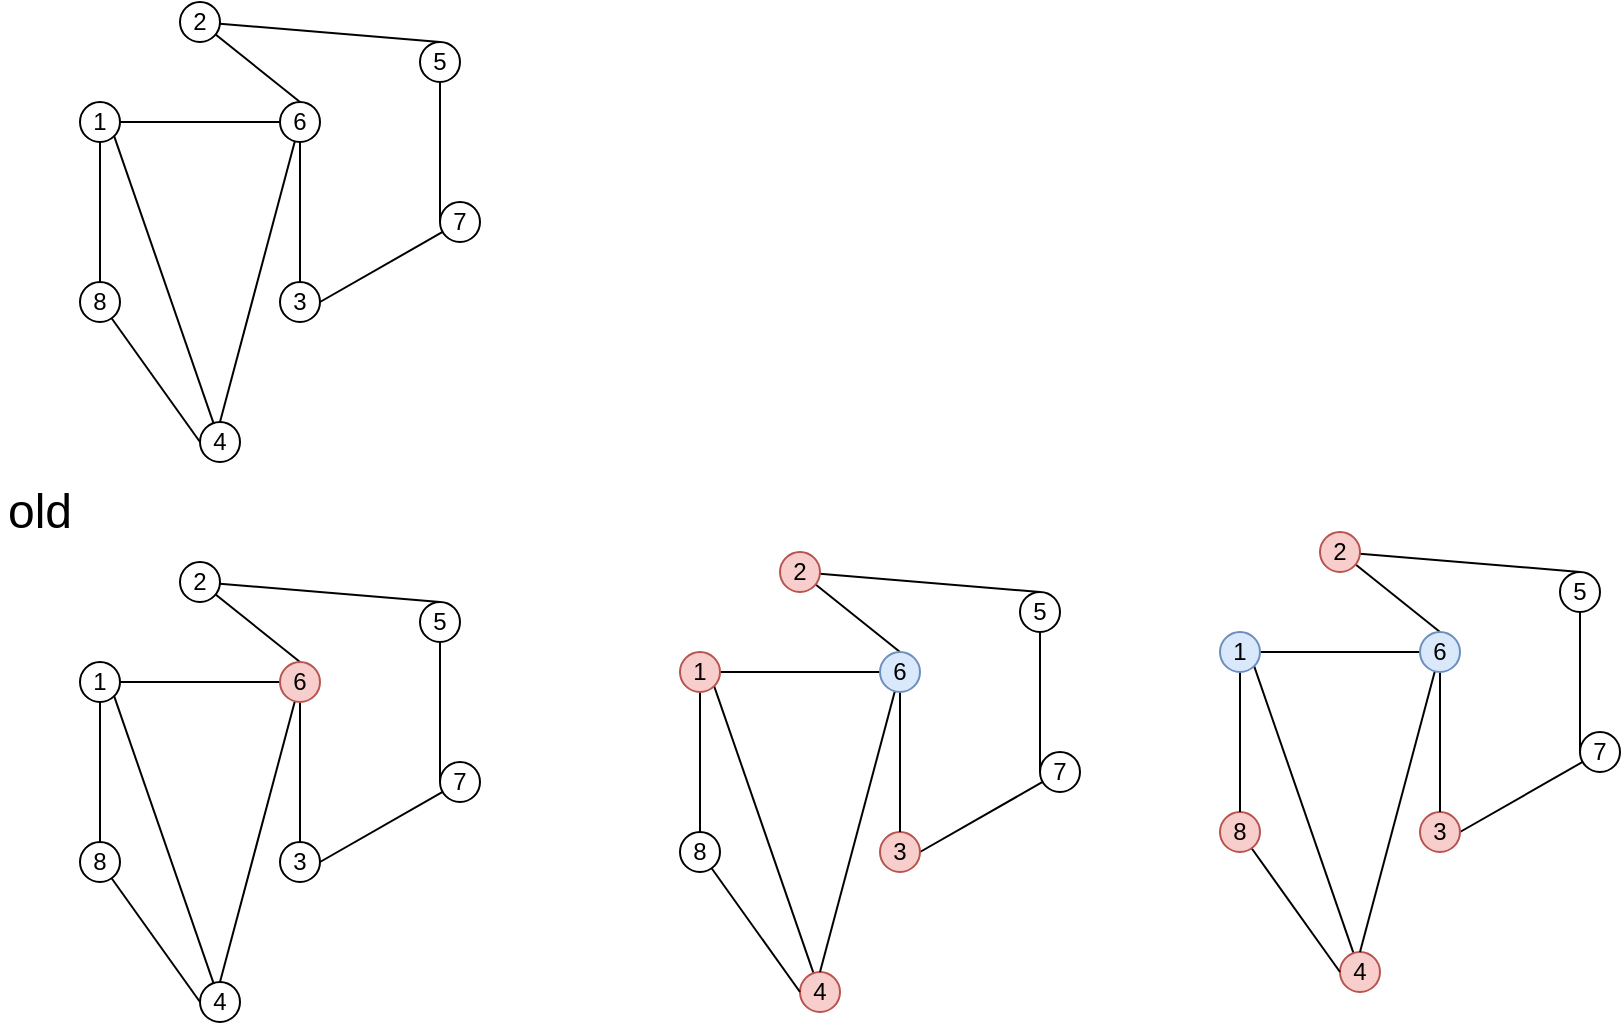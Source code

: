 <mxfile version="10.9.6" type="github"><diagram id="M6rszMiAH-zzzYYt7sG1" name="第 1 页"><mxGraphModel dx="1180" dy="715" grid="1" gridSize="10" guides="1" tooltips="1" connect="1" arrows="1" fold="1" page="1" pageScale="1" pageWidth="827" pageHeight="1169" math="0" shadow="0"><root><mxCell id="0"/><mxCell id="1" parent="0"/><mxCell id="BoHp_QuzeGT2TgdEupGR-20" style="edgeStyle=none;rounded=0;orthogonalLoop=1;jettySize=auto;html=1;entryX=1;entryY=1;entryDx=0;entryDy=0;endArrow=none;endFill=0;" parent="1" source="BoHp_QuzeGT2TgdEupGR-1" target="BoHp_QuzeGT2TgdEupGR-7" edge="1"><mxGeometry relative="1" as="geometry"/></mxCell><mxCell id="BoHp_QuzeGT2TgdEupGR-1" value="4" style="ellipse;whiteSpace=wrap;html=1;" parent="1" vertex="1"><mxGeometry x="140" y="230" width="20" height="20" as="geometry"/></mxCell><mxCell id="BoHp_QuzeGT2TgdEupGR-17" style="edgeStyle=none;rounded=0;orthogonalLoop=1;jettySize=auto;html=1;entryX=0;entryY=0.5;entryDx=0;entryDy=0;endArrow=none;endFill=0;" parent="1" source="BoHp_QuzeGT2TgdEupGR-2" target="BoHp_QuzeGT2TgdEupGR-4" edge="1"><mxGeometry relative="1" as="geometry"/></mxCell><mxCell id="BoHp_QuzeGT2TgdEupGR-2" value="5" style="ellipse;whiteSpace=wrap;html=1;" parent="1" vertex="1"><mxGeometry x="250" y="40" width="20" height="20" as="geometry"/></mxCell><mxCell id="BoHp_QuzeGT2TgdEupGR-16" style="edgeStyle=none;rounded=0;orthogonalLoop=1;jettySize=auto;html=1;entryX=0.5;entryY=0;entryDx=0;entryDy=0;endArrow=none;endFill=0;" parent="1" source="BoHp_QuzeGT2TgdEupGR-3" target="BoHp_QuzeGT2TgdEupGR-2" edge="1"><mxGeometry relative="1" as="geometry"/></mxCell><mxCell id="BoHp_QuzeGT2TgdEupGR-18" style="edgeStyle=none;rounded=0;orthogonalLoop=1;jettySize=auto;html=1;entryX=0.5;entryY=0;entryDx=0;entryDy=0;endArrow=none;endFill=0;" parent="1" source="BoHp_QuzeGT2TgdEupGR-3" target="BoHp_QuzeGT2TgdEupGR-8" edge="1"><mxGeometry relative="1" as="geometry"/></mxCell><mxCell id="BoHp_QuzeGT2TgdEupGR-3" value="2" style="ellipse;whiteSpace=wrap;html=1;" parent="1" vertex="1"><mxGeometry x="130" y="20" width="20" height="20" as="geometry"/></mxCell><mxCell id="BoHp_QuzeGT2TgdEupGR-22" style="edgeStyle=none;rounded=0;orthogonalLoop=1;jettySize=auto;html=1;entryX=1;entryY=0.5;entryDx=0;entryDy=0;endArrow=none;endFill=0;" parent="1" source="BoHp_QuzeGT2TgdEupGR-4" target="BoHp_QuzeGT2TgdEupGR-6" edge="1"><mxGeometry relative="1" as="geometry"/></mxCell><mxCell id="BoHp_QuzeGT2TgdEupGR-4" value="7" style="ellipse;whiteSpace=wrap;html=1;" parent="1" vertex="1"><mxGeometry x="260" y="120" width="20" height="20" as="geometry"/></mxCell><mxCell id="BoHp_QuzeGT2TgdEupGR-21" style="edgeStyle=none;rounded=0;orthogonalLoop=1;jettySize=auto;html=1;entryX=0;entryY=0.5;entryDx=0;entryDy=0;endArrow=none;endFill=0;" parent="1" source="BoHp_QuzeGT2TgdEupGR-5" target="BoHp_QuzeGT2TgdEupGR-1" edge="1"><mxGeometry relative="1" as="geometry"/></mxCell><mxCell id="BoHp_QuzeGT2TgdEupGR-5" value="8" style="ellipse;whiteSpace=wrap;html=1;" parent="1" vertex="1"><mxGeometry x="80" y="160" width="20" height="20" as="geometry"/></mxCell><mxCell id="BoHp_QuzeGT2TgdEupGR-6" value="3" style="ellipse;whiteSpace=wrap;html=1;" parent="1" vertex="1"><mxGeometry x="180" y="160" width="20" height="20" as="geometry"/></mxCell><mxCell id="BoHp_QuzeGT2TgdEupGR-14" style="edgeStyle=orthogonalEdgeStyle;rounded=0;orthogonalLoop=1;jettySize=auto;html=1;entryX=0.5;entryY=0;entryDx=0;entryDy=0;endArrow=none;endFill=0;" parent="1" source="BoHp_QuzeGT2TgdEupGR-7" target="BoHp_QuzeGT2TgdEupGR-5" edge="1"><mxGeometry relative="1" as="geometry"/></mxCell><mxCell id="BoHp_QuzeGT2TgdEupGR-15" style="edgeStyle=none;rounded=0;orthogonalLoop=1;jettySize=auto;html=1;entryX=0;entryY=0.5;entryDx=0;entryDy=0;endArrow=none;endFill=0;" parent="1" source="BoHp_QuzeGT2TgdEupGR-7" target="BoHp_QuzeGT2TgdEupGR-8" edge="1"><mxGeometry relative="1" as="geometry"/></mxCell><mxCell id="BoHp_QuzeGT2TgdEupGR-7" value="1" style="ellipse;whiteSpace=wrap;html=1;" parent="1" vertex="1"><mxGeometry x="80" y="70" width="20" height="20" as="geometry"/></mxCell><mxCell id="BoHp_QuzeGT2TgdEupGR-19" style="edgeStyle=none;rounded=0;orthogonalLoop=1;jettySize=auto;html=1;entryX=0.5;entryY=0;entryDx=0;entryDy=0;endArrow=none;endFill=0;" parent="1" source="BoHp_QuzeGT2TgdEupGR-8" target="BoHp_QuzeGT2TgdEupGR-6" edge="1"><mxGeometry relative="1" as="geometry"/></mxCell><mxCell id="BoHp_QuzeGT2TgdEupGR-23" style="edgeStyle=none;rounded=0;orthogonalLoop=1;jettySize=auto;html=1;entryX=0.5;entryY=0;entryDx=0;entryDy=0;endArrow=none;endFill=0;" parent="1" source="BoHp_QuzeGT2TgdEupGR-8" target="BoHp_QuzeGT2TgdEupGR-1" edge="1"><mxGeometry relative="1" as="geometry"/></mxCell><mxCell id="BoHp_QuzeGT2TgdEupGR-8" value="6" style="ellipse;whiteSpace=wrap;html=1;" parent="1" vertex="1"><mxGeometry x="180" y="70" width="20" height="20" as="geometry"/></mxCell><mxCell id="FFjB3CCatayLa6KqFZki-2" style="edgeStyle=none;rounded=0;orthogonalLoop=1;jettySize=auto;html=1;entryX=1;entryY=1;entryDx=0;entryDy=0;endArrow=none;endFill=0;" edge="1" parent="1" source="FFjB3CCatayLa6KqFZki-3" target="FFjB3CCatayLa6KqFZki-16"><mxGeometry relative="1" as="geometry"/></mxCell><mxCell id="FFjB3CCatayLa6KqFZki-3" value="4" style="ellipse;whiteSpace=wrap;html=1;" vertex="1" parent="1"><mxGeometry x="140" y="510" width="20" height="20" as="geometry"/></mxCell><mxCell id="FFjB3CCatayLa6KqFZki-4" style="edgeStyle=none;rounded=0;orthogonalLoop=1;jettySize=auto;html=1;entryX=0;entryY=0.5;entryDx=0;entryDy=0;endArrow=none;endFill=0;" edge="1" parent="1" source="FFjB3CCatayLa6KqFZki-5" target="FFjB3CCatayLa6KqFZki-10"><mxGeometry relative="1" as="geometry"/></mxCell><mxCell id="FFjB3CCatayLa6KqFZki-5" value="5" style="ellipse;whiteSpace=wrap;html=1;" vertex="1" parent="1"><mxGeometry x="250" y="320" width="20" height="20" as="geometry"/></mxCell><mxCell id="FFjB3CCatayLa6KqFZki-6" style="edgeStyle=none;rounded=0;orthogonalLoop=1;jettySize=auto;html=1;entryX=0.5;entryY=0;entryDx=0;entryDy=0;endArrow=none;endFill=0;" edge="1" parent="1" source="FFjB3CCatayLa6KqFZki-8" target="FFjB3CCatayLa6KqFZki-5"><mxGeometry relative="1" as="geometry"/></mxCell><mxCell id="FFjB3CCatayLa6KqFZki-7" style="edgeStyle=none;rounded=0;orthogonalLoop=1;jettySize=auto;html=1;entryX=0.5;entryY=0;entryDx=0;entryDy=0;endArrow=none;endFill=0;" edge="1" parent="1" source="FFjB3CCatayLa6KqFZki-8" target="FFjB3CCatayLa6KqFZki-19"><mxGeometry relative="1" as="geometry"/></mxCell><mxCell id="FFjB3CCatayLa6KqFZki-8" value="2" style="ellipse;whiteSpace=wrap;html=1;" vertex="1" parent="1"><mxGeometry x="130" y="300" width="20" height="20" as="geometry"/></mxCell><mxCell id="FFjB3CCatayLa6KqFZki-9" style="edgeStyle=none;rounded=0;orthogonalLoop=1;jettySize=auto;html=1;entryX=1;entryY=0.5;entryDx=0;entryDy=0;endArrow=none;endFill=0;" edge="1" parent="1" source="FFjB3CCatayLa6KqFZki-10" target="FFjB3CCatayLa6KqFZki-13"><mxGeometry relative="1" as="geometry"/></mxCell><mxCell id="FFjB3CCatayLa6KqFZki-10" value="7" style="ellipse;whiteSpace=wrap;html=1;" vertex="1" parent="1"><mxGeometry x="260" y="400" width="20" height="20" as="geometry"/></mxCell><mxCell id="FFjB3CCatayLa6KqFZki-11" style="edgeStyle=none;rounded=0;orthogonalLoop=1;jettySize=auto;html=1;entryX=0;entryY=0.5;entryDx=0;entryDy=0;endArrow=none;endFill=0;" edge="1" parent="1" source="FFjB3CCatayLa6KqFZki-12" target="FFjB3CCatayLa6KqFZki-3"><mxGeometry relative="1" as="geometry"/></mxCell><mxCell id="FFjB3CCatayLa6KqFZki-12" value="8" style="ellipse;whiteSpace=wrap;html=1;" vertex="1" parent="1"><mxGeometry x="80" y="440" width="20" height="20" as="geometry"/></mxCell><mxCell id="FFjB3CCatayLa6KqFZki-13" value="3" style="ellipse;whiteSpace=wrap;html=1;" vertex="1" parent="1"><mxGeometry x="180" y="440" width="20" height="20" as="geometry"/></mxCell><mxCell id="FFjB3CCatayLa6KqFZki-14" style="edgeStyle=orthogonalEdgeStyle;rounded=0;orthogonalLoop=1;jettySize=auto;html=1;entryX=0.5;entryY=0;entryDx=0;entryDy=0;endArrow=none;endFill=0;" edge="1" parent="1" source="FFjB3CCatayLa6KqFZki-16" target="FFjB3CCatayLa6KqFZki-12"><mxGeometry relative="1" as="geometry"/></mxCell><mxCell id="FFjB3CCatayLa6KqFZki-15" style="edgeStyle=none;rounded=0;orthogonalLoop=1;jettySize=auto;html=1;entryX=0;entryY=0.5;entryDx=0;entryDy=0;endArrow=none;endFill=0;" edge="1" parent="1" source="FFjB3CCatayLa6KqFZki-16" target="FFjB3CCatayLa6KqFZki-19"><mxGeometry relative="1" as="geometry"/></mxCell><mxCell id="FFjB3CCatayLa6KqFZki-16" value="1" style="ellipse;whiteSpace=wrap;html=1;" vertex="1" parent="1"><mxGeometry x="80" y="350" width="20" height="20" as="geometry"/></mxCell><mxCell id="FFjB3CCatayLa6KqFZki-17" style="edgeStyle=none;rounded=0;orthogonalLoop=1;jettySize=auto;html=1;entryX=0.5;entryY=0;entryDx=0;entryDy=0;endArrow=none;endFill=0;" edge="1" parent="1" source="FFjB3CCatayLa6KqFZki-19" target="FFjB3CCatayLa6KqFZki-13"><mxGeometry relative="1" as="geometry"/></mxCell><mxCell id="FFjB3CCatayLa6KqFZki-18" style="edgeStyle=none;rounded=0;orthogonalLoop=1;jettySize=auto;html=1;entryX=0.5;entryY=0;entryDx=0;entryDy=0;endArrow=none;endFill=0;" edge="1" parent="1" source="FFjB3CCatayLa6KqFZki-19" target="FFjB3CCatayLa6KqFZki-3"><mxGeometry relative="1" as="geometry"/></mxCell><mxCell id="FFjB3CCatayLa6KqFZki-19" value="6" style="ellipse;whiteSpace=wrap;html=1;fillColor=#f8cecc;strokeColor=#b85450;" vertex="1" parent="1"><mxGeometry x="180" y="350" width="20" height="20" as="geometry"/></mxCell><mxCell id="FFjB3CCatayLa6KqFZki-38" style="edgeStyle=none;rounded=0;orthogonalLoop=1;jettySize=auto;html=1;entryX=1;entryY=1;entryDx=0;entryDy=0;endArrow=none;endFill=0;" edge="1" parent="1" source="FFjB3CCatayLa6KqFZki-39" target="FFjB3CCatayLa6KqFZki-52"><mxGeometry relative="1" as="geometry"/></mxCell><mxCell id="FFjB3CCatayLa6KqFZki-39" value="4" style="ellipse;whiteSpace=wrap;html=1;fillColor=#f8cecc;strokeColor=#b85450;" vertex="1" parent="1"><mxGeometry x="440" y="505" width="20" height="20" as="geometry"/></mxCell><mxCell id="FFjB3CCatayLa6KqFZki-40" style="edgeStyle=none;rounded=0;orthogonalLoop=1;jettySize=auto;html=1;entryX=0;entryY=0.5;entryDx=0;entryDy=0;endArrow=none;endFill=0;" edge="1" parent="1" source="FFjB3CCatayLa6KqFZki-41" target="FFjB3CCatayLa6KqFZki-46"><mxGeometry relative="1" as="geometry"/></mxCell><mxCell id="FFjB3CCatayLa6KqFZki-41" value="5" style="ellipse;whiteSpace=wrap;html=1;" vertex="1" parent="1"><mxGeometry x="550" y="315" width="20" height="20" as="geometry"/></mxCell><mxCell id="FFjB3CCatayLa6KqFZki-42" style="edgeStyle=none;rounded=0;orthogonalLoop=1;jettySize=auto;html=1;entryX=0.5;entryY=0;entryDx=0;entryDy=0;endArrow=none;endFill=0;" edge="1" parent="1" source="FFjB3CCatayLa6KqFZki-44" target="FFjB3CCatayLa6KqFZki-41"><mxGeometry relative="1" as="geometry"/></mxCell><mxCell id="FFjB3CCatayLa6KqFZki-43" style="edgeStyle=none;rounded=0;orthogonalLoop=1;jettySize=auto;html=1;entryX=0.5;entryY=0;entryDx=0;entryDy=0;endArrow=none;endFill=0;" edge="1" parent="1" source="FFjB3CCatayLa6KqFZki-44" target="FFjB3CCatayLa6KqFZki-55"><mxGeometry relative="1" as="geometry"/></mxCell><mxCell id="FFjB3CCatayLa6KqFZki-44" value="2" style="ellipse;whiteSpace=wrap;html=1;fillColor=#f8cecc;strokeColor=#b85450;" vertex="1" parent="1"><mxGeometry x="430" y="295" width="20" height="20" as="geometry"/></mxCell><mxCell id="FFjB3CCatayLa6KqFZki-45" style="edgeStyle=none;rounded=0;orthogonalLoop=1;jettySize=auto;html=1;entryX=1;entryY=0.5;entryDx=0;entryDy=0;endArrow=none;endFill=0;" edge="1" parent="1" source="FFjB3CCatayLa6KqFZki-46" target="FFjB3CCatayLa6KqFZki-49"><mxGeometry relative="1" as="geometry"/></mxCell><mxCell id="FFjB3CCatayLa6KqFZki-46" value="7" style="ellipse;whiteSpace=wrap;html=1;" vertex="1" parent="1"><mxGeometry x="560" y="395" width="20" height="20" as="geometry"/></mxCell><mxCell id="FFjB3CCatayLa6KqFZki-47" style="edgeStyle=none;rounded=0;orthogonalLoop=1;jettySize=auto;html=1;entryX=0;entryY=0.5;entryDx=0;entryDy=0;endArrow=none;endFill=0;" edge="1" parent="1" source="FFjB3CCatayLa6KqFZki-48" target="FFjB3CCatayLa6KqFZki-39"><mxGeometry relative="1" as="geometry"/></mxCell><mxCell id="FFjB3CCatayLa6KqFZki-48" value="8" style="ellipse;whiteSpace=wrap;html=1;" vertex="1" parent="1"><mxGeometry x="380" y="435" width="20" height="20" as="geometry"/></mxCell><mxCell id="FFjB3CCatayLa6KqFZki-49" value="3" style="ellipse;whiteSpace=wrap;html=1;fillColor=#f8cecc;strokeColor=#b85450;" vertex="1" parent="1"><mxGeometry x="480" y="435" width="20" height="20" as="geometry"/></mxCell><mxCell id="FFjB3CCatayLa6KqFZki-50" style="edgeStyle=orthogonalEdgeStyle;rounded=0;orthogonalLoop=1;jettySize=auto;html=1;entryX=0.5;entryY=0;entryDx=0;entryDy=0;endArrow=none;endFill=0;" edge="1" parent="1" source="FFjB3CCatayLa6KqFZki-52" target="FFjB3CCatayLa6KqFZki-48"><mxGeometry relative="1" as="geometry"/></mxCell><mxCell id="FFjB3CCatayLa6KqFZki-51" style="edgeStyle=none;rounded=0;orthogonalLoop=1;jettySize=auto;html=1;entryX=0;entryY=0.5;entryDx=0;entryDy=0;endArrow=none;endFill=0;" edge="1" parent="1" source="FFjB3CCatayLa6KqFZki-52" target="FFjB3CCatayLa6KqFZki-55"><mxGeometry relative="1" as="geometry"/></mxCell><mxCell id="FFjB3CCatayLa6KqFZki-52" value="1" style="ellipse;whiteSpace=wrap;html=1;fillColor=#f8cecc;strokeColor=#b85450;" vertex="1" parent="1"><mxGeometry x="380" y="345" width="20" height="20" as="geometry"/></mxCell><mxCell id="FFjB3CCatayLa6KqFZki-53" style="edgeStyle=none;rounded=0;orthogonalLoop=1;jettySize=auto;html=1;entryX=0.5;entryY=0;entryDx=0;entryDy=0;endArrow=none;endFill=0;" edge="1" parent="1" source="FFjB3CCatayLa6KqFZki-55" target="FFjB3CCatayLa6KqFZki-49"><mxGeometry relative="1" as="geometry"/></mxCell><mxCell id="FFjB3CCatayLa6KqFZki-54" style="edgeStyle=none;rounded=0;orthogonalLoop=1;jettySize=auto;html=1;entryX=0.5;entryY=0;entryDx=0;entryDy=0;endArrow=none;endFill=0;" edge="1" parent="1" source="FFjB3CCatayLa6KqFZki-55" target="FFjB3CCatayLa6KqFZki-39"><mxGeometry relative="1" as="geometry"/></mxCell><mxCell id="FFjB3CCatayLa6KqFZki-55" value="6" style="ellipse;whiteSpace=wrap;html=1;fillColor=#dae8fc;strokeColor=#6c8ebf;" vertex="1" parent="1"><mxGeometry x="480" y="345" width="20" height="20" as="geometry"/></mxCell><mxCell id="FFjB3CCatayLa6KqFZki-56" style="edgeStyle=none;rounded=0;orthogonalLoop=1;jettySize=auto;html=1;entryX=1;entryY=1;entryDx=0;entryDy=0;endArrow=none;endFill=0;" edge="1" parent="1" source="FFjB3CCatayLa6KqFZki-57" target="FFjB3CCatayLa6KqFZki-70"><mxGeometry relative="1" as="geometry"/></mxCell><mxCell id="FFjB3CCatayLa6KqFZki-57" value="4" style="ellipse;whiteSpace=wrap;html=1;fillColor=#f8cecc;strokeColor=#b85450;" vertex="1" parent="1"><mxGeometry x="710" y="495" width="20" height="20" as="geometry"/></mxCell><mxCell id="FFjB3CCatayLa6KqFZki-58" style="edgeStyle=none;rounded=0;orthogonalLoop=1;jettySize=auto;html=1;entryX=0;entryY=0.5;entryDx=0;entryDy=0;endArrow=none;endFill=0;" edge="1" parent="1" source="FFjB3CCatayLa6KqFZki-59" target="FFjB3CCatayLa6KqFZki-64"><mxGeometry relative="1" as="geometry"/></mxCell><mxCell id="FFjB3CCatayLa6KqFZki-59" value="5" style="ellipse;whiteSpace=wrap;html=1;" vertex="1" parent="1"><mxGeometry x="820" y="305" width="20" height="20" as="geometry"/></mxCell><mxCell id="FFjB3CCatayLa6KqFZki-60" style="edgeStyle=none;rounded=0;orthogonalLoop=1;jettySize=auto;html=1;entryX=0.5;entryY=0;entryDx=0;entryDy=0;endArrow=none;endFill=0;" edge="1" parent="1" source="FFjB3CCatayLa6KqFZki-62" target="FFjB3CCatayLa6KqFZki-59"><mxGeometry relative="1" as="geometry"/></mxCell><mxCell id="FFjB3CCatayLa6KqFZki-61" style="edgeStyle=none;rounded=0;orthogonalLoop=1;jettySize=auto;html=1;entryX=0.5;entryY=0;entryDx=0;entryDy=0;endArrow=none;endFill=0;" edge="1" parent="1" source="FFjB3CCatayLa6KqFZki-62" target="FFjB3CCatayLa6KqFZki-73"><mxGeometry relative="1" as="geometry"/></mxCell><mxCell id="FFjB3CCatayLa6KqFZki-62" value="2" style="ellipse;whiteSpace=wrap;html=1;fillColor=#f8cecc;strokeColor=#b85450;" vertex="1" parent="1"><mxGeometry x="700" y="285" width="20" height="20" as="geometry"/></mxCell><mxCell id="FFjB3CCatayLa6KqFZki-63" style="edgeStyle=none;rounded=0;orthogonalLoop=1;jettySize=auto;html=1;entryX=1;entryY=0.5;entryDx=0;entryDy=0;endArrow=none;endFill=0;" edge="1" parent="1" source="FFjB3CCatayLa6KqFZki-64" target="FFjB3CCatayLa6KqFZki-67"><mxGeometry relative="1" as="geometry"/></mxCell><mxCell id="FFjB3CCatayLa6KqFZki-64" value="7" style="ellipse;whiteSpace=wrap;html=1;" vertex="1" parent="1"><mxGeometry x="830" y="385" width="20" height="20" as="geometry"/></mxCell><mxCell id="FFjB3CCatayLa6KqFZki-65" style="edgeStyle=none;rounded=0;orthogonalLoop=1;jettySize=auto;html=1;entryX=0;entryY=0.5;entryDx=0;entryDy=0;endArrow=none;endFill=0;" edge="1" parent="1" source="FFjB3CCatayLa6KqFZki-66" target="FFjB3CCatayLa6KqFZki-57"><mxGeometry relative="1" as="geometry"/></mxCell><mxCell id="FFjB3CCatayLa6KqFZki-66" value="8" style="ellipse;whiteSpace=wrap;html=1;fillColor=#f8cecc;strokeColor=#b85450;" vertex="1" parent="1"><mxGeometry x="650" y="425" width="20" height="20" as="geometry"/></mxCell><mxCell id="FFjB3CCatayLa6KqFZki-67" value="3" style="ellipse;whiteSpace=wrap;html=1;fillColor=#f8cecc;strokeColor=#b85450;" vertex="1" parent="1"><mxGeometry x="750" y="425" width="20" height="20" as="geometry"/></mxCell><mxCell id="FFjB3CCatayLa6KqFZki-68" style="edgeStyle=orthogonalEdgeStyle;rounded=0;orthogonalLoop=1;jettySize=auto;html=1;entryX=0.5;entryY=0;entryDx=0;entryDy=0;endArrow=none;endFill=0;" edge="1" parent="1" source="FFjB3CCatayLa6KqFZki-70" target="FFjB3CCatayLa6KqFZki-66"><mxGeometry relative="1" as="geometry"/></mxCell><mxCell id="FFjB3CCatayLa6KqFZki-69" style="edgeStyle=none;rounded=0;orthogonalLoop=1;jettySize=auto;html=1;entryX=0;entryY=0.5;entryDx=0;entryDy=0;endArrow=none;endFill=0;" edge="1" parent="1" source="FFjB3CCatayLa6KqFZki-70" target="FFjB3CCatayLa6KqFZki-73"><mxGeometry relative="1" as="geometry"/></mxCell><mxCell id="FFjB3CCatayLa6KqFZki-70" value="1" style="ellipse;whiteSpace=wrap;html=1;fillColor=#dae8fc;strokeColor=#6c8ebf;" vertex="1" parent="1"><mxGeometry x="650" y="335" width="20" height="20" as="geometry"/></mxCell><mxCell id="FFjB3CCatayLa6KqFZki-71" style="edgeStyle=none;rounded=0;orthogonalLoop=1;jettySize=auto;html=1;entryX=0.5;entryY=0;entryDx=0;entryDy=0;endArrow=none;endFill=0;" edge="1" parent="1" source="FFjB3CCatayLa6KqFZki-73" target="FFjB3CCatayLa6KqFZki-67"><mxGeometry relative="1" as="geometry"/></mxCell><mxCell id="FFjB3CCatayLa6KqFZki-72" style="edgeStyle=none;rounded=0;orthogonalLoop=1;jettySize=auto;html=1;entryX=0.5;entryY=0;entryDx=0;entryDy=0;endArrow=none;endFill=0;" edge="1" parent="1" source="FFjB3CCatayLa6KqFZki-73" target="FFjB3CCatayLa6KqFZki-57"><mxGeometry relative="1" as="geometry"/></mxCell><mxCell id="FFjB3CCatayLa6KqFZki-73" value="6" style="ellipse;whiteSpace=wrap;html=1;fillColor=#dae8fc;strokeColor=#6c8ebf;" vertex="1" parent="1"><mxGeometry x="750" y="335" width="20" height="20" as="geometry"/></mxCell><mxCell id="FFjB3CCatayLa6KqFZki-75" value="old" style="text;html=1;strokeColor=none;fillColor=none;align=center;verticalAlign=middle;whiteSpace=wrap;rounded=0;strokeWidth=4;fontSize=24;" vertex="1" parent="1"><mxGeometry x="40" y="265" width="40" height="20" as="geometry"/></mxCell></root></mxGraphModel></diagram></mxfile>